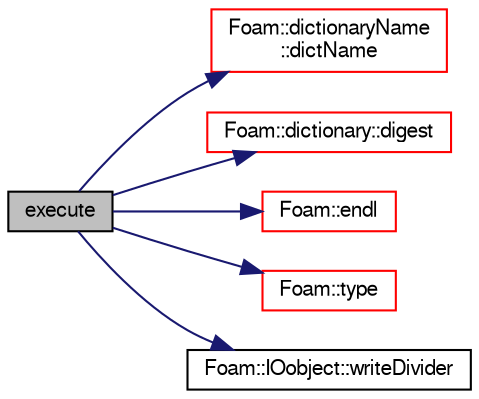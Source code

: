 digraph "execute"
{
  bgcolor="transparent";
  edge [fontname="FreeSans",fontsize="10",labelfontname="FreeSans",labelfontsize="10"];
  node [fontname="FreeSans",fontsize="10",shape=record];
  rankdir="LR";
  Node938 [label="execute",height=0.2,width=0.4,color="black", fillcolor="grey75", style="filled", fontcolor="black"];
  Node938 -> Node939 [color="midnightblue",fontsize="10",style="solid",fontname="FreeSans"];
  Node939 [label="Foam::dictionaryName\l::dictName",height=0.2,width=0.4,color="red",URL="$a26010.html#a1294668acf090a15a78e04c1c22a048c",tooltip="Return the local dictionary name (final part of scoped name) "];
  Node938 -> Node941 [color="midnightblue",fontsize="10",style="solid",fontname="FreeSans"];
  Node941 [label="Foam::dictionary::digest",height=0.2,width=0.4,color="red",URL="$a26014.html#af9550b0daa727a03da4e14682a3bd7e5",tooltip="Return the SHA1 digest of the dictionary contents. "];
  Node938 -> Node947 [color="midnightblue",fontsize="10",style="solid",fontname="FreeSans"];
  Node947 [label="Foam::endl",height=0.2,width=0.4,color="red",URL="$a21124.html#a2db8fe02a0d3909e9351bb4275b23ce4",tooltip="Add newline and flush stream. "];
  Node938 -> Node1081 [color="midnightblue",fontsize="10",style="solid",fontname="FreeSans"];
  Node1081 [label="Foam::type",height=0.2,width=0.4,color="red",URL="$a21124.html#aec48583af672626378f501eb9fc32cd1",tooltip="Return the file type: DIRECTORY or FILE. "];
  Node938 -> Node1243 [color="midnightblue",fontsize="10",style="solid",fontname="FreeSans"];
  Node1243 [label="Foam::IOobject::writeDivider",height=0.2,width=0.4,color="black",URL="$a26142.html#ab9dfd1788c127840b478e7c3b95b2e51",tooltip="Write the standard file section divider. "];
}
